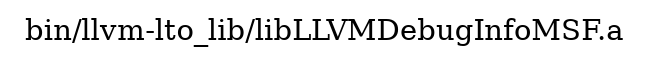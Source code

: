 digraph "bin/llvm-lto_lib/libLLVMDebugInfoMSF.a" {
	label="bin/llvm-lto_lib/libLLVMDebugInfoMSF.a";
	rankdir=LR;

}
